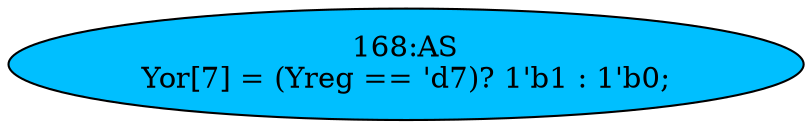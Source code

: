 strict digraph "" {
	node [label="\N"];
	"168:AS"	 [ast="<pyverilog.vparser.ast.Assign object at 0x7f030bfc8c10>",
		def_var="['Yor']",
		fillcolor=deepskyblue,
		label="168:AS
Yor[7] = (Yreg == 'd7)? 1'b1 : 1'b0;",
		statements="[]",
		style=filled,
		typ=Assign,
		use_var="['Yreg']"];
}
